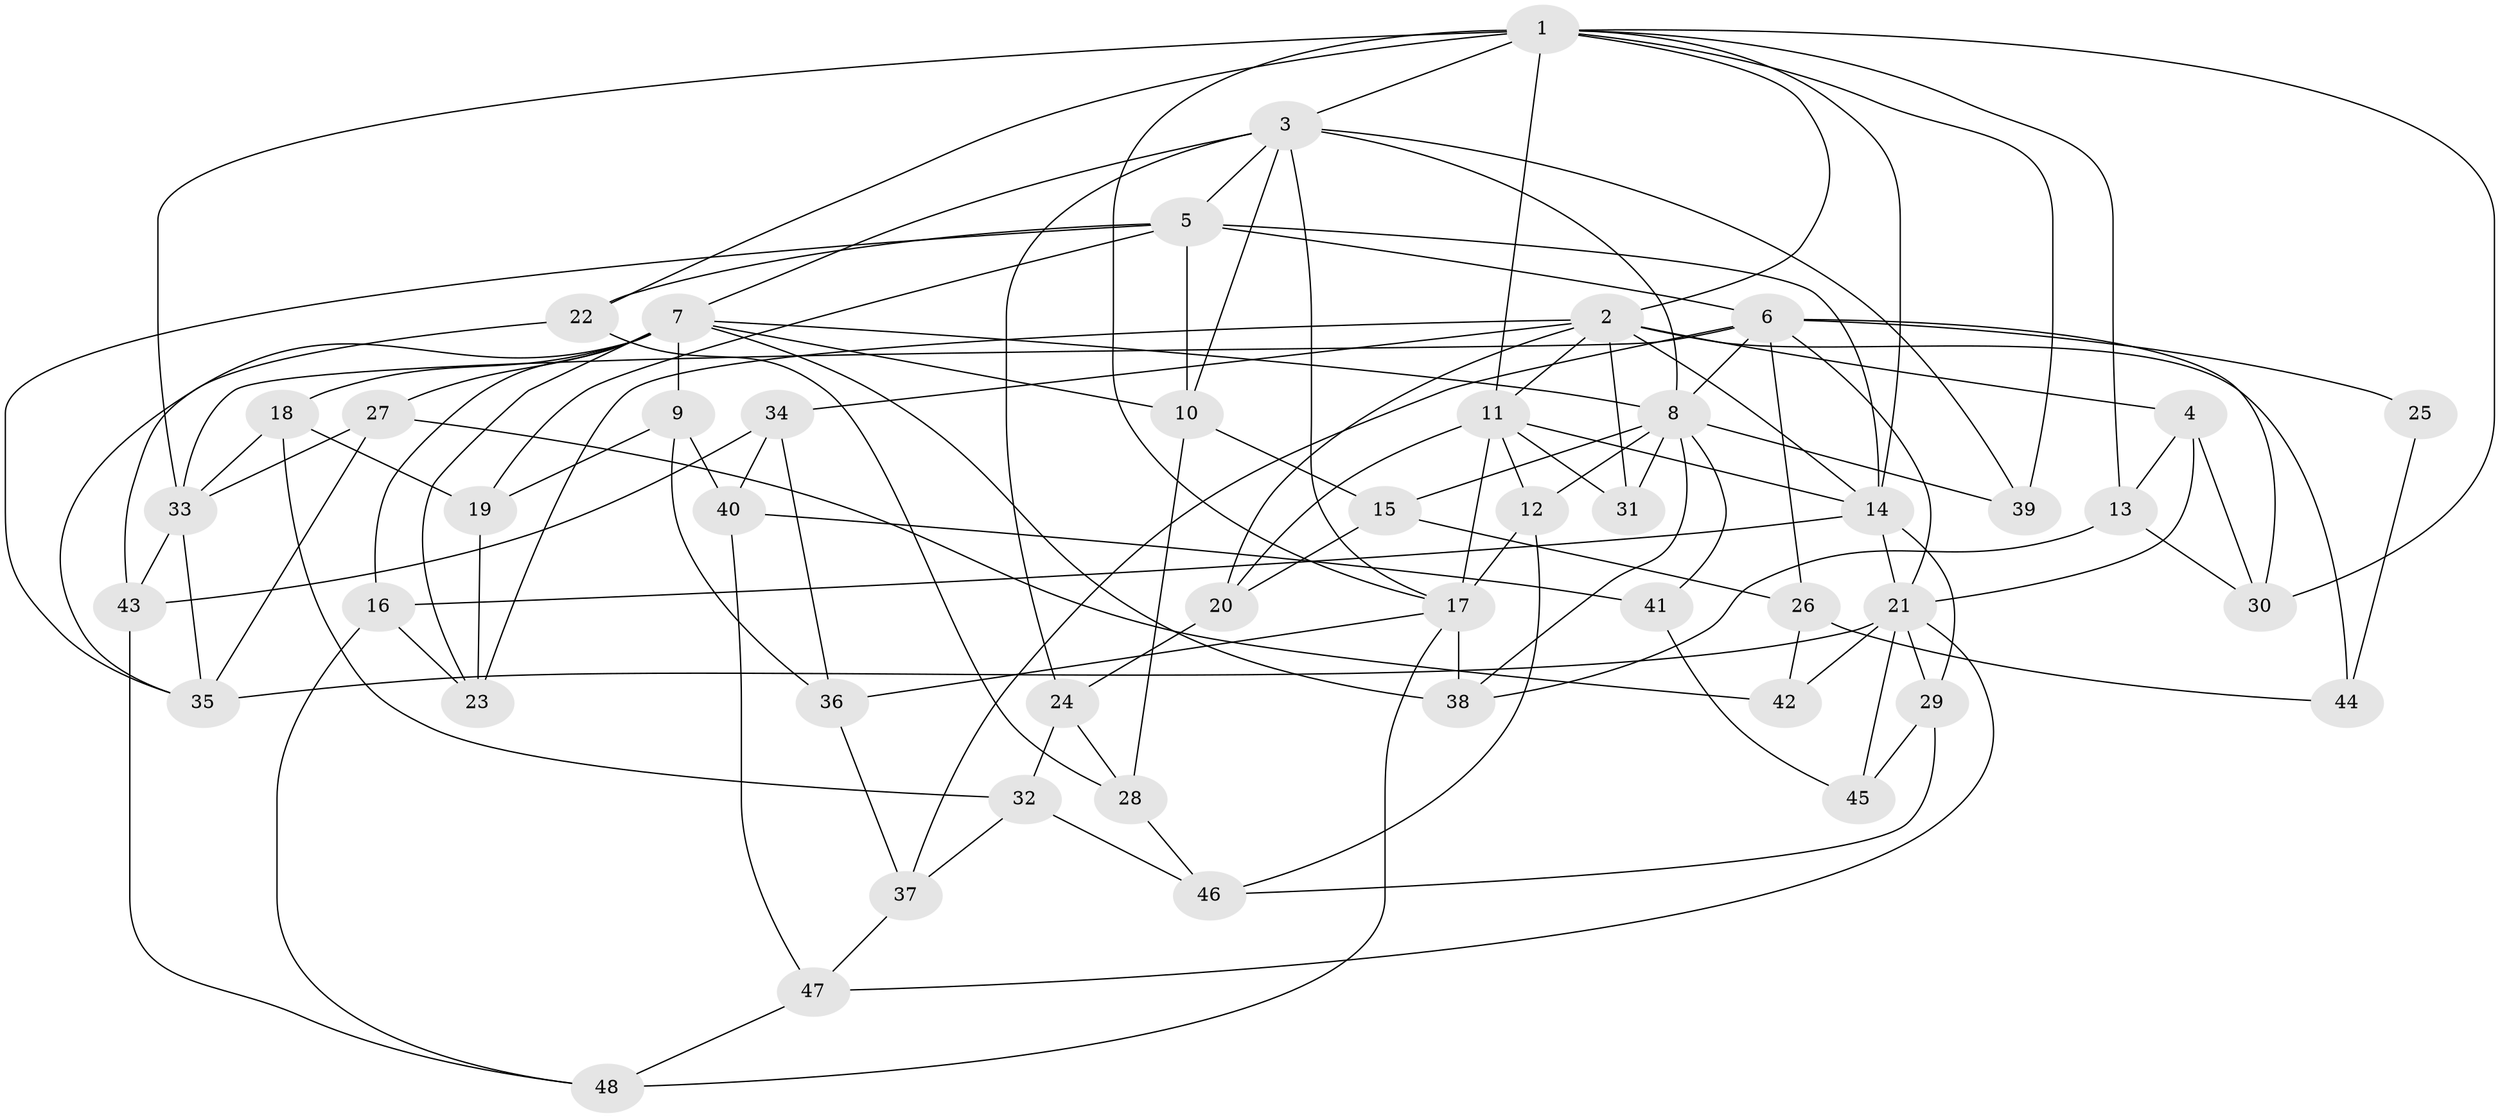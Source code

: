 // original degree distribution, {4: 1.0}
// Generated by graph-tools (version 1.1) at 2025/37/03/09/25 02:37:57]
// undirected, 48 vertices, 117 edges
graph export_dot {
graph [start="1"]
  node [color=gray90,style=filled];
  1;
  2;
  3;
  4;
  5;
  6;
  7;
  8;
  9;
  10;
  11;
  12;
  13;
  14;
  15;
  16;
  17;
  18;
  19;
  20;
  21;
  22;
  23;
  24;
  25;
  26;
  27;
  28;
  29;
  30;
  31;
  32;
  33;
  34;
  35;
  36;
  37;
  38;
  39;
  40;
  41;
  42;
  43;
  44;
  45;
  46;
  47;
  48;
  1 -- 2 [weight=1.0];
  1 -- 3 [weight=2.0];
  1 -- 11 [weight=1.0];
  1 -- 13 [weight=1.0];
  1 -- 14 [weight=1.0];
  1 -- 17 [weight=1.0];
  1 -- 22 [weight=1.0];
  1 -- 30 [weight=1.0];
  1 -- 33 [weight=2.0];
  1 -- 39 [weight=1.0];
  2 -- 4 [weight=1.0];
  2 -- 11 [weight=1.0];
  2 -- 14 [weight=2.0];
  2 -- 20 [weight=1.0];
  2 -- 23 [weight=1.0];
  2 -- 31 [weight=2.0];
  2 -- 34 [weight=1.0];
  2 -- 44 [weight=2.0];
  3 -- 5 [weight=3.0];
  3 -- 7 [weight=1.0];
  3 -- 8 [weight=1.0];
  3 -- 10 [weight=1.0];
  3 -- 17 [weight=1.0];
  3 -- 24 [weight=1.0];
  3 -- 39 [weight=2.0];
  4 -- 13 [weight=1.0];
  4 -- 21 [weight=1.0];
  4 -- 30 [weight=1.0];
  5 -- 6 [weight=2.0];
  5 -- 10 [weight=2.0];
  5 -- 14 [weight=2.0];
  5 -- 19 [weight=1.0];
  5 -- 22 [weight=1.0];
  5 -- 35 [weight=1.0];
  6 -- 8 [weight=1.0];
  6 -- 21 [weight=1.0];
  6 -- 25 [weight=3.0];
  6 -- 26 [weight=1.0];
  6 -- 30 [weight=1.0];
  6 -- 33 [weight=2.0];
  6 -- 37 [weight=1.0];
  7 -- 8 [weight=1.0];
  7 -- 9 [weight=1.0];
  7 -- 10 [weight=3.0];
  7 -- 16 [weight=1.0];
  7 -- 18 [weight=1.0];
  7 -- 23 [weight=1.0];
  7 -- 27 [weight=1.0];
  7 -- 35 [weight=1.0];
  7 -- 38 [weight=1.0];
  8 -- 12 [weight=1.0];
  8 -- 15 [weight=1.0];
  8 -- 31 [weight=1.0];
  8 -- 38 [weight=1.0];
  8 -- 39 [weight=1.0];
  8 -- 41 [weight=2.0];
  9 -- 19 [weight=1.0];
  9 -- 36 [weight=1.0];
  9 -- 40 [weight=1.0];
  10 -- 15 [weight=1.0];
  10 -- 28 [weight=1.0];
  11 -- 12 [weight=1.0];
  11 -- 14 [weight=1.0];
  11 -- 17 [weight=4.0];
  11 -- 20 [weight=1.0];
  11 -- 31 [weight=1.0];
  12 -- 17 [weight=1.0];
  12 -- 46 [weight=1.0];
  13 -- 30 [weight=1.0];
  13 -- 38 [weight=1.0];
  14 -- 16 [weight=1.0];
  14 -- 21 [weight=2.0];
  14 -- 29 [weight=1.0];
  15 -- 20 [weight=1.0];
  15 -- 26 [weight=1.0];
  16 -- 23 [weight=1.0];
  16 -- 48 [weight=1.0];
  17 -- 36 [weight=1.0];
  17 -- 38 [weight=1.0];
  17 -- 48 [weight=1.0];
  18 -- 19 [weight=1.0];
  18 -- 32 [weight=1.0];
  18 -- 33 [weight=1.0];
  19 -- 23 [weight=1.0];
  20 -- 24 [weight=1.0];
  21 -- 29 [weight=1.0];
  21 -- 35 [weight=2.0];
  21 -- 42 [weight=2.0];
  21 -- 45 [weight=2.0];
  21 -- 47 [weight=1.0];
  22 -- 28 [weight=1.0];
  22 -- 43 [weight=1.0];
  24 -- 28 [weight=1.0];
  24 -- 32 [weight=1.0];
  25 -- 44 [weight=1.0];
  26 -- 42 [weight=1.0];
  26 -- 44 [weight=1.0];
  27 -- 33 [weight=1.0];
  27 -- 35 [weight=1.0];
  27 -- 42 [weight=1.0];
  28 -- 46 [weight=1.0];
  29 -- 45 [weight=1.0];
  29 -- 46 [weight=1.0];
  32 -- 37 [weight=1.0];
  32 -- 46 [weight=1.0];
  33 -- 35 [weight=1.0];
  33 -- 43 [weight=1.0];
  34 -- 36 [weight=1.0];
  34 -- 40 [weight=1.0];
  34 -- 43 [weight=1.0];
  36 -- 37 [weight=1.0];
  37 -- 47 [weight=1.0];
  40 -- 41 [weight=1.0];
  40 -- 47 [weight=1.0];
  41 -- 45 [weight=1.0];
  43 -- 48 [weight=1.0];
  47 -- 48 [weight=1.0];
}
